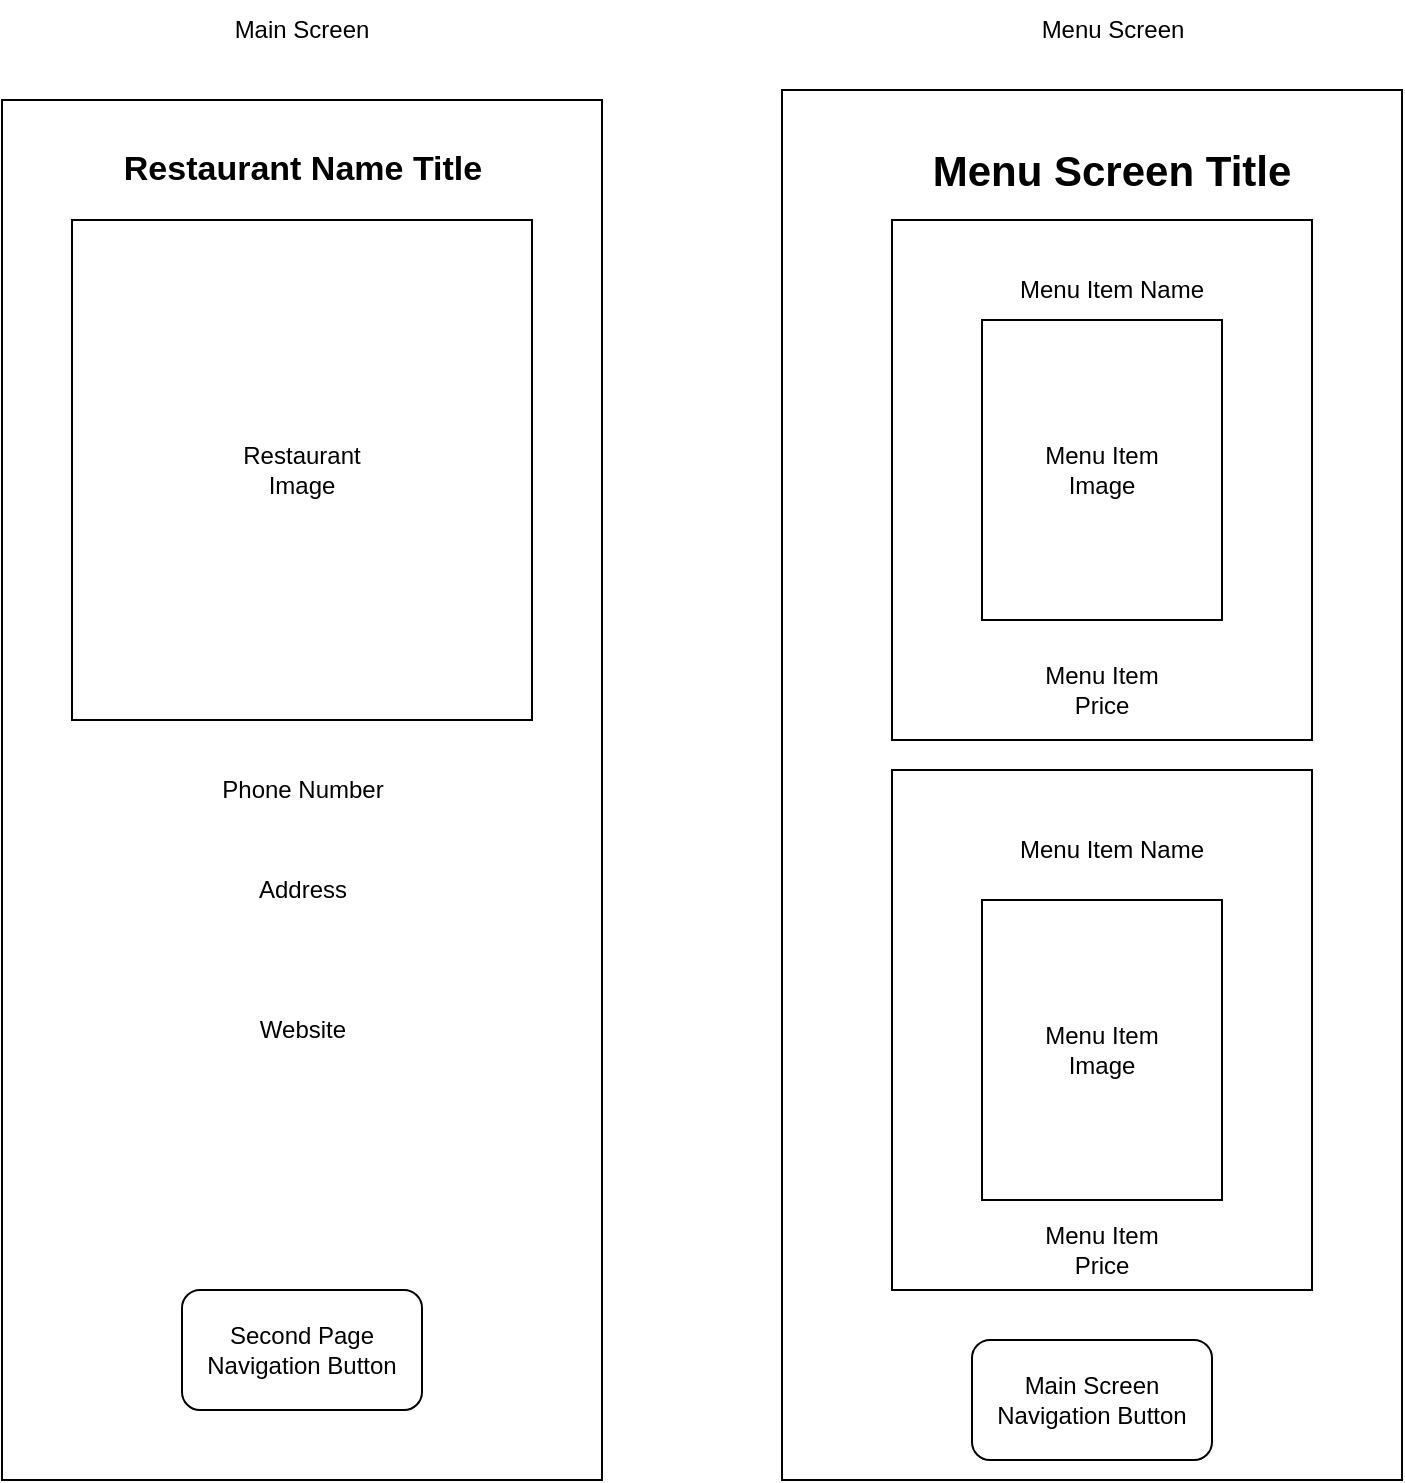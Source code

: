 <mxfile version="26.0.11">
  <diagram name="Page-1" id="wmawqIfksL1p7wi_-nPH">
    <mxGraphModel dx="1672" dy="818" grid="1" gridSize="10" guides="1" tooltips="1" connect="1" arrows="1" fold="1" page="1" pageScale="1" pageWidth="850" pageHeight="1100" math="0" shadow="0">
      <root>
        <mxCell id="0" />
        <mxCell id="1" parent="0" />
        <mxCell id="6HmkQaFNLhRXF8Ojeni_-1" value="" style="rounded=0;whiteSpace=wrap;html=1;" vertex="1" parent="1">
          <mxGeometry x="50" y="190" width="300" height="690" as="geometry" />
        </mxCell>
        <mxCell id="6HmkQaFNLhRXF8Ojeni_-2" value="Main Screen" style="text;html=1;align=center;verticalAlign=middle;whiteSpace=wrap;rounded=0;" vertex="1" parent="1">
          <mxGeometry x="155" y="140" width="90" height="30" as="geometry" />
        </mxCell>
        <mxCell id="6HmkQaFNLhRXF8Ojeni_-4" value="" style="rounded=0;whiteSpace=wrap;html=1;" vertex="1" parent="1">
          <mxGeometry x="85" y="250" width="230" height="250" as="geometry" />
        </mxCell>
        <mxCell id="6HmkQaFNLhRXF8Ojeni_-5" value="Restaurant Image" style="text;html=1;align=center;verticalAlign=middle;whiteSpace=wrap;rounded=0;" vertex="1" parent="1">
          <mxGeometry x="155" y="345" width="90" height="60" as="geometry" />
        </mxCell>
        <mxCell id="6HmkQaFNLhRXF8Ojeni_-7" value="&lt;b&gt;&lt;font style=&quot;font-size: 17px;&quot;&gt;Restaurant Name Title&lt;/font&gt;&lt;/b&gt;" style="text;html=1;align=center;verticalAlign=middle;whiteSpace=wrap;rounded=0;" vertex="1" parent="1">
          <mxGeometry x="107.5" y="210" width="185" height="30" as="geometry" />
        </mxCell>
        <mxCell id="6HmkQaFNLhRXF8Ojeni_-8" value="Phone Number" style="text;html=1;align=center;verticalAlign=middle;whiteSpace=wrap;rounded=0;" vertex="1" parent="1">
          <mxGeometry x="142.5" y="520" width="115" height="30" as="geometry" />
        </mxCell>
        <mxCell id="6HmkQaFNLhRXF8Ojeni_-9" value="Address" style="text;html=1;align=center;verticalAlign=middle;whiteSpace=wrap;rounded=0;" vertex="1" parent="1">
          <mxGeometry x="142.5" y="570" width="115" height="30" as="geometry" />
        </mxCell>
        <mxCell id="6HmkQaFNLhRXF8Ojeni_-10" value="Website" style="text;html=1;align=center;verticalAlign=middle;whiteSpace=wrap;rounded=0;" vertex="1" parent="1">
          <mxGeometry x="142.5" y="640" width="115" height="30" as="geometry" />
        </mxCell>
        <mxCell id="6HmkQaFNLhRXF8Ojeni_-12" value="Second Page Navigation Button" style="rounded=1;whiteSpace=wrap;html=1;" vertex="1" parent="1">
          <mxGeometry x="140" y="785" width="120" height="60" as="geometry" />
        </mxCell>
        <mxCell id="6HmkQaFNLhRXF8Ojeni_-14" value="Menu Screen" style="text;html=1;align=center;verticalAlign=middle;whiteSpace=wrap;rounded=0;" vertex="1" parent="1">
          <mxGeometry x="562.5" y="140" width="85" height="30" as="geometry" />
        </mxCell>
        <mxCell id="6HmkQaFNLhRXF8Ojeni_-27" value="" style="rounded=0;whiteSpace=wrap;html=1;" vertex="1" parent="1">
          <mxGeometry x="440" y="185" width="310" height="695" as="geometry" />
        </mxCell>
        <mxCell id="6HmkQaFNLhRXF8Ojeni_-28" value="Menu Screen Title" style="text;html=1;align=center;verticalAlign=middle;whiteSpace=wrap;rounded=0;fontSize=21;fontStyle=1" vertex="1" parent="1">
          <mxGeometry x="480" y="210" width="250" height="30" as="geometry" />
        </mxCell>
        <mxCell id="6HmkQaFNLhRXF8Ojeni_-29" value="" style="rounded=0;whiteSpace=wrap;html=1;" vertex="1" parent="1">
          <mxGeometry x="495" y="250" width="210" height="260" as="geometry" />
        </mxCell>
        <mxCell id="6HmkQaFNLhRXF8Ojeni_-30" value="Menu Item Name" style="text;html=1;align=center;verticalAlign=middle;whiteSpace=wrap;rounded=0;" vertex="1" parent="1">
          <mxGeometry x="555" y="270" width="100" height="30" as="geometry" />
        </mxCell>
        <mxCell id="6HmkQaFNLhRXF8Ojeni_-31" value="Menu Item Price" style="text;html=1;align=center;verticalAlign=middle;whiteSpace=wrap;rounded=0;" vertex="1" parent="1">
          <mxGeometry x="570" y="470" width="60" height="30" as="geometry" />
        </mxCell>
        <mxCell id="6HmkQaFNLhRXF8Ojeni_-32" value="" style="rounded=0;whiteSpace=wrap;html=1;" vertex="1" parent="1">
          <mxGeometry x="540" y="300" width="120" height="150" as="geometry" />
        </mxCell>
        <mxCell id="6HmkQaFNLhRXF8Ojeni_-33" value="Menu Item Image" style="text;html=1;align=center;verticalAlign=middle;whiteSpace=wrap;rounded=0;" vertex="1" parent="1">
          <mxGeometry x="570" y="360" width="60" height="30" as="geometry" />
        </mxCell>
        <mxCell id="6HmkQaFNLhRXF8Ojeni_-34" value="" style="rounded=0;whiteSpace=wrap;html=1;" vertex="1" parent="1">
          <mxGeometry x="495" y="525" width="210" height="260" as="geometry" />
        </mxCell>
        <mxCell id="6HmkQaFNLhRXF8Ojeni_-35" value="Menu Item Name" style="text;html=1;align=center;verticalAlign=middle;whiteSpace=wrap;rounded=0;" vertex="1" parent="1">
          <mxGeometry x="555" y="550" width="100" height="30" as="geometry" />
        </mxCell>
        <mxCell id="6HmkQaFNLhRXF8Ojeni_-36" value="Menu Item Price" style="text;html=1;align=center;verticalAlign=middle;whiteSpace=wrap;rounded=0;" vertex="1" parent="1">
          <mxGeometry x="570" y="750" width="60" height="30" as="geometry" />
        </mxCell>
        <mxCell id="6HmkQaFNLhRXF8Ojeni_-37" value="" style="rounded=0;whiteSpace=wrap;html=1;" vertex="1" parent="1">
          <mxGeometry x="540" y="590" width="120" height="150" as="geometry" />
        </mxCell>
        <mxCell id="6HmkQaFNLhRXF8Ojeni_-38" value="Menu Item Image" style="text;html=1;align=center;verticalAlign=middle;whiteSpace=wrap;rounded=0;" vertex="1" parent="1">
          <mxGeometry x="570" y="650" width="60" height="30" as="geometry" />
        </mxCell>
        <mxCell id="6HmkQaFNLhRXF8Ojeni_-39" value="Main Screen Navigation Button" style="rounded=1;whiteSpace=wrap;html=1;" vertex="1" parent="1">
          <mxGeometry x="535" y="810" width="120" height="60" as="geometry" />
        </mxCell>
      </root>
    </mxGraphModel>
  </diagram>
</mxfile>
